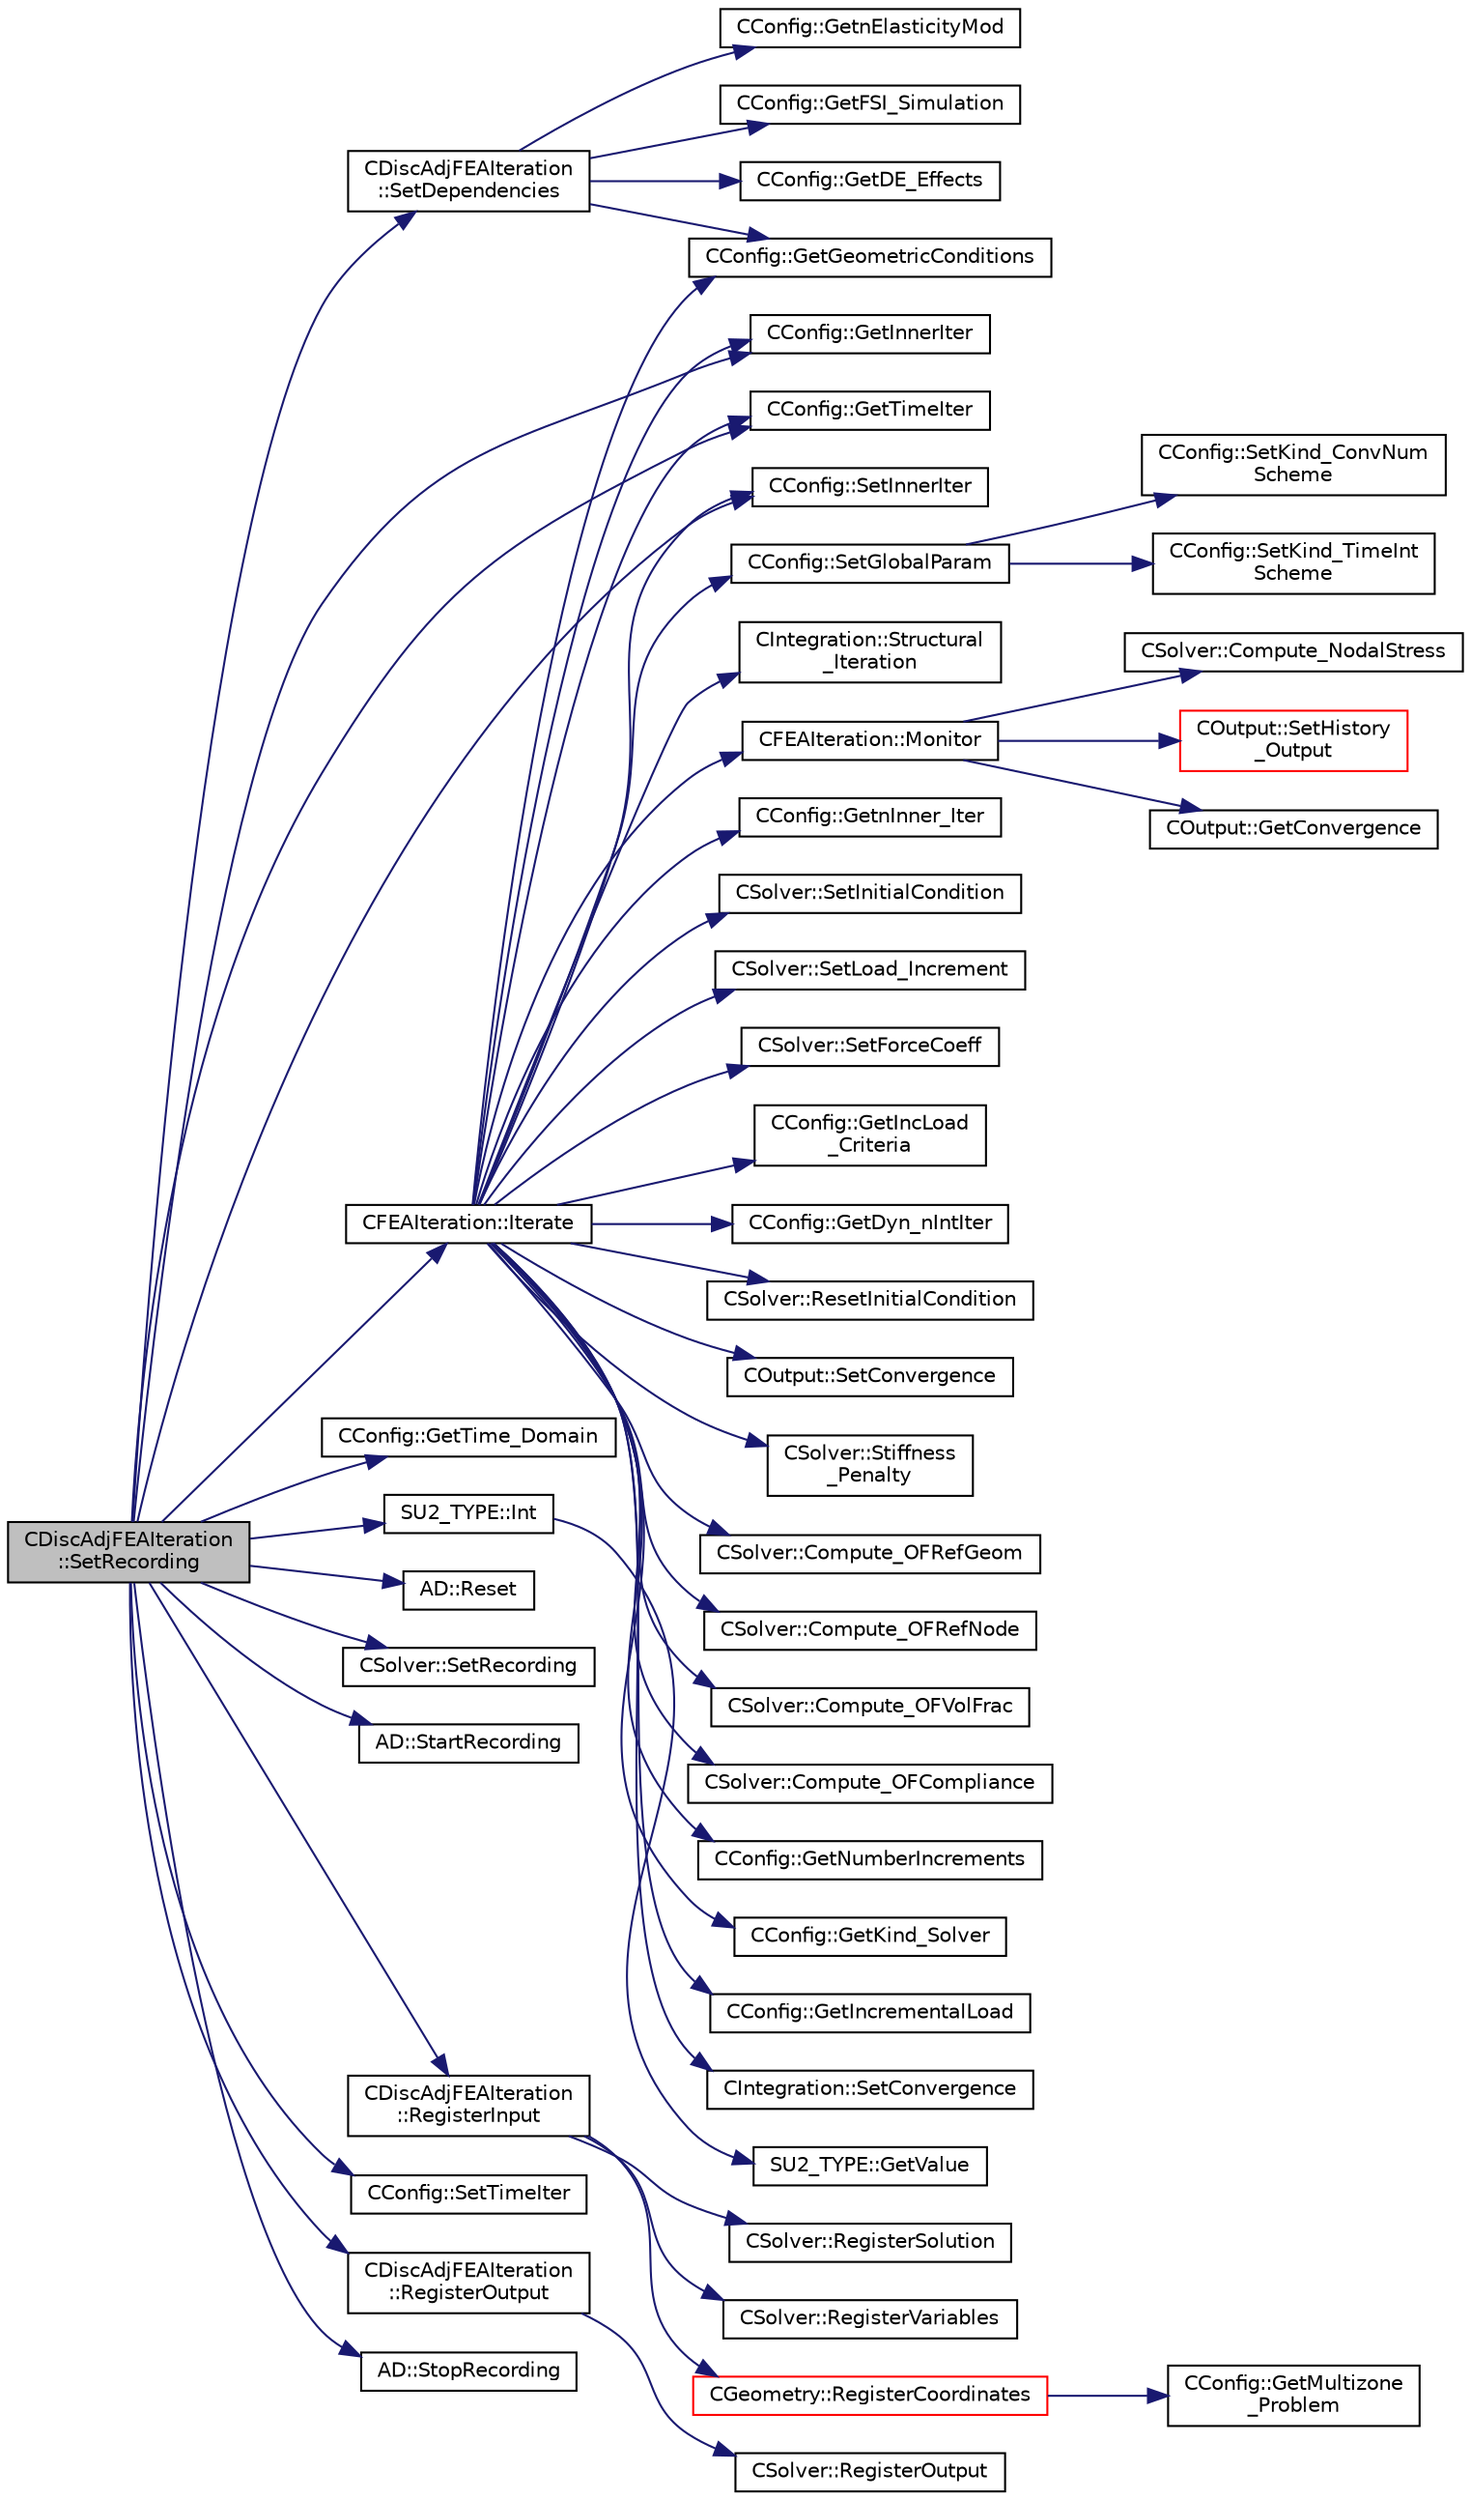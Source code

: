 digraph "CDiscAdjFEAIteration::SetRecording"
{
  edge [fontname="Helvetica",fontsize="10",labelfontname="Helvetica",labelfontsize="10"];
  node [fontname="Helvetica",fontsize="10",shape=record];
  rankdir="LR";
  Node142 [label="CDiscAdjFEAIteration\l::SetRecording",height=0.2,width=0.4,color="black", fillcolor="grey75", style="filled", fontcolor="black"];
  Node142 -> Node143 [color="midnightblue",fontsize="10",style="solid",fontname="Helvetica"];
  Node143 [label="CConfig::GetInnerIter",height=0.2,width=0.4,color="black", fillcolor="white", style="filled",URL="$class_c_config.html#afb04e3794a1a3cef3c5897f31f2efd2d",tooltip="Get the current FSI iteration number. "];
  Node142 -> Node144 [color="midnightblue",fontsize="10",style="solid",fontname="Helvetica"];
  Node144 [label="CConfig::GetTimeIter",height=0.2,width=0.4,color="black", fillcolor="white", style="filled",URL="$class_c_config.html#aa659f28a1d71b0924944a9fb248e3d6e",tooltip="Get the current time iteration number. "];
  Node142 -> Node145 [color="midnightblue",fontsize="10",style="solid",fontname="Helvetica"];
  Node145 [label="CConfig::GetTime_Domain",height=0.2,width=0.4,color="black", fillcolor="white", style="filled",URL="$class_c_config.html#a6a11350b3c8d7577318be43cda6f7292",tooltip="Check if the multizone problem is solved for time domain. "];
  Node142 -> Node146 [color="midnightblue",fontsize="10",style="solid",fontname="Helvetica"];
  Node146 [label="SU2_TYPE::Int",height=0.2,width=0.4,color="black", fillcolor="white", style="filled",URL="$namespace_s_u2___t_y_p_e.html#a6b48817766d8a6486caa2807a52f6bae",tooltip="Casts the primitive value to int (uses GetValue, already implemented for each type). "];
  Node146 -> Node147 [color="midnightblue",fontsize="10",style="solid",fontname="Helvetica"];
  Node147 [label="SU2_TYPE::GetValue",height=0.2,width=0.4,color="black", fillcolor="white", style="filled",URL="$namespace_s_u2___t_y_p_e.html#a0ed43473f5a450ce028d088427bf10cb",tooltip="Get the (primitive) value of the datatype (needs to be implemented for each new type). "];
  Node142 -> Node148 [color="midnightblue",fontsize="10",style="solid",fontname="Helvetica"];
  Node148 [label="AD::Reset",height=0.2,width=0.4,color="black", fillcolor="white", style="filled",URL="$namespace_a_d.html#a410b9fd84f6a9a3b36c3def03c2baffe",tooltip="Reset the tape structure to be ready for a new recording. "];
  Node142 -> Node149 [color="midnightblue",fontsize="10",style="solid",fontname="Helvetica"];
  Node149 [label="CSolver::SetRecording",height=0.2,width=0.4,color="black", fillcolor="white", style="filled",URL="$class_c_solver.html#a13c760002406db013b17a32249df2dab",tooltip="A virtual member. "];
  Node142 -> Node150 [color="midnightblue",fontsize="10",style="solid",fontname="Helvetica"];
  Node150 [label="CDiscAdjFEAIteration\l::SetDependencies",height=0.2,width=0.4,color="black", fillcolor="white", style="filled",URL="$class_c_disc_adj_f_e_a_iteration.html#a503647a65a1545432318e3f7fb925aff",tooltip="Compute necessary variables that depend on the variables in the numerics (E, Nu...) "];
  Node150 -> Node151 [color="midnightblue",fontsize="10",style="solid",fontname="Helvetica"];
  Node151 [label="CConfig::GetFSI_Simulation",height=0.2,width=0.4,color="black", fillcolor="white", style="filled",URL="$class_c_config.html#a9776c63953c047138e0f81d5b51cd895",tooltip="Check if the simulation we are running is a FSI simulation. "];
  Node150 -> Node152 [color="midnightblue",fontsize="10",style="solid",fontname="Helvetica"];
  Node152 [label="CConfig::GetGeometricConditions",height=0.2,width=0.4,color="black", fillcolor="white", style="filled",URL="$class_c_config.html#ac036c2fe542984a827ea2f21b3b4d4a6",tooltip="Geometric conditions for the structural solver. "];
  Node150 -> Node153 [color="midnightblue",fontsize="10",style="solid",fontname="Helvetica"];
  Node153 [label="CConfig::GetDE_Effects",height=0.2,width=0.4,color="black", fillcolor="white", style="filled",URL="$class_c_config.html#a8ad45b179ddabec5652dbf4b517fbbf0",tooltip="Decide whether to apply DE effects to the model. "];
  Node150 -> Node154 [color="midnightblue",fontsize="10",style="solid",fontname="Helvetica"];
  Node154 [label="CConfig::GetnElasticityMod",height=0.2,width=0.4,color="black", fillcolor="white", style="filled",URL="$class_c_config.html#a292a8a8ba384f7fa5393af48de954fed",tooltip="Get the number of different values for the elasticity modulus. "];
  Node142 -> Node155 [color="midnightblue",fontsize="10",style="solid",fontname="Helvetica"];
  Node155 [label="CFEAIteration::Iterate",height=0.2,width=0.4,color="black", fillcolor="white", style="filled",URL="$class_c_f_e_a_iteration.html#af34a9ca7d54a7b4c31ad4fb1a487a158",tooltip="Perform a single iteration for structural analysis using the Finite Element Method. "];
  Node155 -> Node144 [color="midnightblue",fontsize="10",style="solid",fontname="Helvetica"];
  Node155 -> Node156 [color="midnightblue",fontsize="10",style="solid",fontname="Helvetica"];
  Node156 [label="CConfig::GetNumberIncrements",height=0.2,width=0.4,color="black", fillcolor="white", style="filled",URL="$class_c_config.html#aa860f9fe50610732728be9645f45488d",tooltip="Get the number of increments for an incremental load. "];
  Node155 -> Node152 [color="midnightblue",fontsize="10",style="solid",fontname="Helvetica"];
  Node155 -> Node157 [color="midnightblue",fontsize="10",style="solid",fontname="Helvetica"];
  Node157 [label="CConfig::GetKind_Solver",height=0.2,width=0.4,color="black", fillcolor="white", style="filled",URL="$class_c_config.html#a0e2628fc803f14ec6179427ee02e8655",tooltip="Governing equations of the flow (it can be different from the run time equation). ..."];
  Node155 -> Node158 [color="midnightblue",fontsize="10",style="solid",fontname="Helvetica"];
  Node158 [label="CConfig::GetIncrementalLoad",height=0.2,width=0.4,color="black", fillcolor="white", style="filled",URL="$class_c_config.html#a4e4e8521bf3fdb0037a7a61186ca706d",tooltip="Check if we want to apply an incremental load to the nonlinear structural simulation. "];
  Node155 -> Node159 [color="midnightblue",fontsize="10",style="solid",fontname="Helvetica"];
  Node159 [label="CIntegration::SetConvergence",height=0.2,width=0.4,color="black", fillcolor="white", style="filled",URL="$class_c_integration.html#a5f5e3b9ec398e7d4aef31982f90bfc67",tooltip="Set the indicator of the convergence. "];
  Node155 -> Node160 [color="midnightblue",fontsize="10",style="solid",fontname="Helvetica"];
  Node160 [label="CConfig::SetInnerIter",height=0.2,width=0.4,color="black", fillcolor="white", style="filled",URL="$class_c_config.html#af57608dd44a9211af952763a67cbb2dc",tooltip="Set the current FSI iteration number. "];
  Node155 -> Node161 [color="midnightblue",fontsize="10",style="solid",fontname="Helvetica"];
  Node161 [label="CConfig::SetGlobalParam",height=0.2,width=0.4,color="black", fillcolor="white", style="filled",URL="$class_c_config.html#ac29cab2054fa1a6306790bf06df807e2",tooltip="Set the global parameters of each simulation for each runtime system. "];
  Node161 -> Node162 [color="midnightblue",fontsize="10",style="solid",fontname="Helvetica"];
  Node162 [label="CConfig::SetKind_ConvNum\lScheme",height=0.2,width=0.4,color="black", fillcolor="white", style="filled",URL="$class_c_config.html#a00fe3327e64dc4702368b049cd2f3f7a",tooltip="Set the parameters of the convective numerical scheme. "];
  Node161 -> Node163 [color="midnightblue",fontsize="10",style="solid",fontname="Helvetica"];
  Node163 [label="CConfig::SetKind_TimeInt\lScheme",height=0.2,width=0.4,color="black", fillcolor="white", style="filled",URL="$class_c_config.html#aeab5b83d725a0a87973af7bb9fa90e6c",tooltip="Set the kind of time integration scheme. "];
  Node155 -> Node164 [color="midnightblue",fontsize="10",style="solid",fontname="Helvetica"];
  Node164 [label="CIntegration::Structural\l_Iteration",height=0.2,width=0.4,color="black", fillcolor="white", style="filled",URL="$class_c_integration.html#a33ffbf2f26fda83a1dfde064bd5dd637",tooltip="A virtual member. "];
  Node155 -> Node165 [color="midnightblue",fontsize="10",style="solid",fontname="Helvetica"];
  Node165 [label="CFEAIteration::Monitor",height=0.2,width=0.4,color="black", fillcolor="white", style="filled",URL="$class_c_f_e_a_iteration.html#a7516ed7e4948785514ba831232614f4d",tooltip="Monitors the convergence and other metrics for the FEM system. "];
  Node165 -> Node166 [color="midnightblue",fontsize="10",style="solid",fontname="Helvetica"];
  Node166 [label="CSolver::Compute_NodalStress",height=0.2,width=0.4,color="black", fillcolor="white", style="filled",URL="$class_c_solver.html#a534bd8f075c5e21b018516580b4a1a1f",tooltip="A virtual member. "];
  Node165 -> Node167 [color="midnightblue",fontsize="10",style="solid",fontname="Helvetica"];
  Node167 [label="COutput::SetHistory\l_Output",height=0.2,width=0.4,color="red", fillcolor="white", style="filled",URL="$class_c_output.html#acf84143df1a158647605c980ecae2d7c",tooltip="Collects history data from the solvers, monitors the convergence and writes to screen and history fil..."];
  Node165 -> Node211 [color="midnightblue",fontsize="10",style="solid",fontname="Helvetica"];
  Node211 [label="COutput::GetConvergence",height=0.2,width=0.4,color="black", fillcolor="white", style="filled",URL="$class_c_output.html#a64ad9a7510dd45325d694f184ec5f6db",tooltip="Get convergence of the problem. "];
  Node155 -> Node143 [color="midnightblue",fontsize="10",style="solid",fontname="Helvetica"];
  Node155 -> Node195 [color="midnightblue",fontsize="10",style="solid",fontname="Helvetica"];
  Node195 [label="CConfig::GetnInner_Iter",height=0.2,width=0.4,color="black", fillcolor="white", style="filled",URL="$class_c_config.html#a448aa905877c21aae95be81e73fbb27c",tooltip="Get the number of inner iterations. "];
  Node155 -> Node212 [color="midnightblue",fontsize="10",style="solid",fontname="Helvetica"];
  Node212 [label="CSolver::SetInitialCondition",height=0.2,width=0.4,color="black", fillcolor="white", style="filled",URL="$class_c_solver.html#aa201cf141d64d08db13eb6a75beb78b5",tooltip="A virtual member. "];
  Node155 -> Node213 [color="midnightblue",fontsize="10",style="solid",fontname="Helvetica"];
  Node213 [label="CSolver::SetLoad_Increment",height=0.2,width=0.4,color="black", fillcolor="white", style="filled",URL="$class_c_solver.html#a0ddfb8f64d0ba476cc880d69517ed695",tooltip="A virtual member. "];
  Node155 -> Node214 [color="midnightblue",fontsize="10",style="solid",fontname="Helvetica"];
  Node214 [label="CSolver::SetForceCoeff",height=0.2,width=0.4,color="black", fillcolor="white", style="filled",URL="$class_c_solver.html#afc13c5c294cd82f72f296681565ef936",tooltip="A virtual member. "];
  Node155 -> Node215 [color="midnightblue",fontsize="10",style="solid",fontname="Helvetica"];
  Node215 [label="CConfig::GetIncLoad\l_Criteria",height=0.2,width=0.4,color="black", fillcolor="white", style="filled",URL="$class_c_config.html#aec9246e31966097dee895a0207ec9044",tooltip="Get the value of the criteria for applying incremental loading. "];
  Node155 -> Node216 [color="midnightblue",fontsize="10",style="solid",fontname="Helvetica"];
  Node216 [label="CConfig::GetDyn_nIntIter",height=0.2,width=0.4,color="black", fillcolor="white", style="filled",URL="$class_c_config.html#ae689b3375cdbcd3f1ce0e4d69fa0fb9f",tooltip="Get the number of internal iterations for the Newton-Raphson Method in nonlinear structural applicati..."];
  Node155 -> Node217 [color="midnightblue",fontsize="10",style="solid",fontname="Helvetica"];
  Node217 [label="CSolver::ResetInitialCondition",height=0.2,width=0.4,color="black", fillcolor="white", style="filled",URL="$class_c_solver.html#ada849ab267bb7aab1f3b382469b13c5c",tooltip="A virtual member. "];
  Node155 -> Node218 [color="midnightblue",fontsize="10",style="solid",fontname="Helvetica"];
  Node218 [label="COutput::SetConvergence",height=0.2,width=0.4,color="black", fillcolor="white", style="filled",URL="$class_c_output.html#a019dbfecca599d8724009d791986c613",tooltip="Set the value of the convergence flag. "];
  Node155 -> Node219 [color="midnightblue",fontsize="10",style="solid",fontname="Helvetica"];
  Node219 [label="CSolver::Stiffness\l_Penalty",height=0.2,width=0.4,color="black", fillcolor="white", style="filled",URL="$class_c_solver.html#a619c699930a1b95553282856702ad326",tooltip="A virtual member. "];
  Node155 -> Node220 [color="midnightblue",fontsize="10",style="solid",fontname="Helvetica"];
  Node220 [label="CSolver::Compute_OFRefGeom",height=0.2,width=0.4,color="black", fillcolor="white", style="filled",URL="$class_c_solver.html#a3ed69d69fd7a160a27129eae4df52143",tooltip="A virtual member. "];
  Node155 -> Node221 [color="midnightblue",fontsize="10",style="solid",fontname="Helvetica"];
  Node221 [label="CSolver::Compute_OFRefNode",height=0.2,width=0.4,color="black", fillcolor="white", style="filled",URL="$class_c_solver.html#a5da927d61265e620caef59ff0faaf245",tooltip="A virtual member. "];
  Node155 -> Node222 [color="midnightblue",fontsize="10",style="solid",fontname="Helvetica"];
  Node222 [label="CSolver::Compute_OFVolFrac",height=0.2,width=0.4,color="black", fillcolor="white", style="filled",URL="$class_c_solver.html#ab79c0426c9ae01ccf59e6aa36c146089",tooltip="A virtual member. "];
  Node155 -> Node223 [color="midnightblue",fontsize="10",style="solid",fontname="Helvetica"];
  Node223 [label="CSolver::Compute_OFCompliance",height=0.2,width=0.4,color="black", fillcolor="white", style="filled",URL="$class_c_solver.html#a118bfd29f1ea80736ff5ddccad8e9584",tooltip="A virtual member. "];
  Node142 -> Node224 [color="midnightblue",fontsize="10",style="solid",fontname="Helvetica"];
  Node224 [label="AD::StartRecording",height=0.2,width=0.4,color="black", fillcolor="white", style="filled",URL="$namespace_a_d.html#aa411ae358859e654be30b522fdf7a7ba",tooltip="Start the recording of the operations and involved variables. If called, the computational graph of a..."];
  Node142 -> Node225 [color="midnightblue",fontsize="10",style="solid",fontname="Helvetica"];
  Node225 [label="CDiscAdjFEAIteration\l::RegisterInput",height=0.2,width=0.4,color="black", fillcolor="white", style="filled",URL="$class_c_disc_adj_f_e_a_iteration.html#a737678698809cb137576c05e6ca06cde",tooltip="Registers all input variables of the FEM iteration. "];
  Node225 -> Node226 [color="midnightblue",fontsize="10",style="solid",fontname="Helvetica"];
  Node226 [label="CSolver::RegisterSolution",height=0.2,width=0.4,color="black", fillcolor="white", style="filled",URL="$class_c_solver.html#afc316bafa66423b9c0a6391e1f4bb71e",tooltip="A virtual member. "];
  Node225 -> Node227 [color="midnightblue",fontsize="10",style="solid",fontname="Helvetica"];
  Node227 [label="CSolver::RegisterVariables",height=0.2,width=0.4,color="black", fillcolor="white", style="filled",URL="$class_c_solver.html#a39522e405ec20fdfe283a3b263c9ce3b",tooltip="A virtual member. "];
  Node225 -> Node228 [color="midnightblue",fontsize="10",style="solid",fontname="Helvetica"];
  Node228 [label="CGeometry::RegisterCoordinates",height=0.2,width=0.4,color="red", fillcolor="white", style="filled",URL="$class_c_geometry.html#a335405024cbc91d79429d60394d55af2",tooltip="Register the coordinates of the mesh nodes. "];
  Node228 -> Node200 [color="midnightblue",fontsize="10",style="solid",fontname="Helvetica"];
  Node200 [label="CConfig::GetMultizone\l_Problem",height=0.2,width=0.4,color="black", fillcolor="white", style="filled",URL="$class_c_config.html#ad9233b666b21e43c18592925be61cc9b",tooltip="Get whether the simulation we are running is a multizone simulation. "];
  Node142 -> Node232 [color="midnightblue",fontsize="10",style="solid",fontname="Helvetica"];
  Node232 [label="CConfig::SetTimeIter",height=0.2,width=0.4,color="black", fillcolor="white", style="filled",URL="$class_c_config.html#adacd509eaa7fb19fd3d89a9c6a51222e",tooltip="Set the current time iteration number. "];
  Node142 -> Node233 [color="midnightblue",fontsize="10",style="solid",fontname="Helvetica"];
  Node233 [label="CDiscAdjFEAIteration\l::RegisterOutput",height=0.2,width=0.4,color="black", fillcolor="white", style="filled",URL="$class_c_disc_adj_f_e_a_iteration.html#a77d971b0b4bb8824673a6019514e2518",tooltip="Registers all output variables of the FEM iteration. "];
  Node233 -> Node234 [color="midnightblue",fontsize="10",style="solid",fontname="Helvetica"];
  Node234 [label="CSolver::RegisterOutput",height=0.2,width=0.4,color="black", fillcolor="white", style="filled",URL="$class_c_solver.html#a9e781aa7c9f99e5b2ec8c98f8aaae710",tooltip="A virtual member. "];
  Node142 -> Node235 [color="midnightblue",fontsize="10",style="solid",fontname="Helvetica"];
  Node235 [label="AD::StopRecording",height=0.2,width=0.4,color="black", fillcolor="white", style="filled",URL="$namespace_a_d.html#a97670077955608a47f6cc7ee3548e424",tooltip="Stops the recording of the operations and variables. "];
  Node142 -> Node160 [color="midnightblue",fontsize="10",style="solid",fontname="Helvetica"];
}
